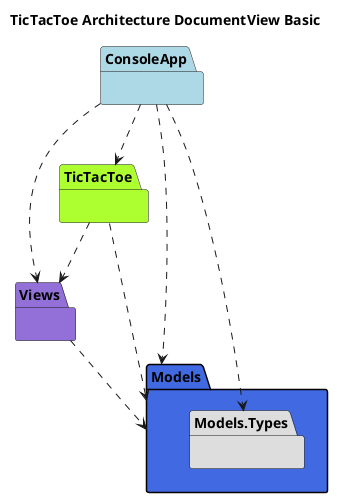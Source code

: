 @startuml TicTacToeArchitecture
title TicTacToe Architecture DocumentView Basic

namespace TicTacToe #GreenYellow { }
namespace ConsoleApp #LightBlue { }
namespace Views #MediumPurple { }
namespace Models #RoyalBlue { }
namespace Models.Types #DDDDDD { }

TicTacToe .down.> Views
TicTacToe .down.> Models
TicTacToe <.up. ConsoleApp
Views .down.> Models
ConsoleApp .down.> Views
ConsoleApp .down.> Models
ConsoleApp .down.> Models.Types

@enduml